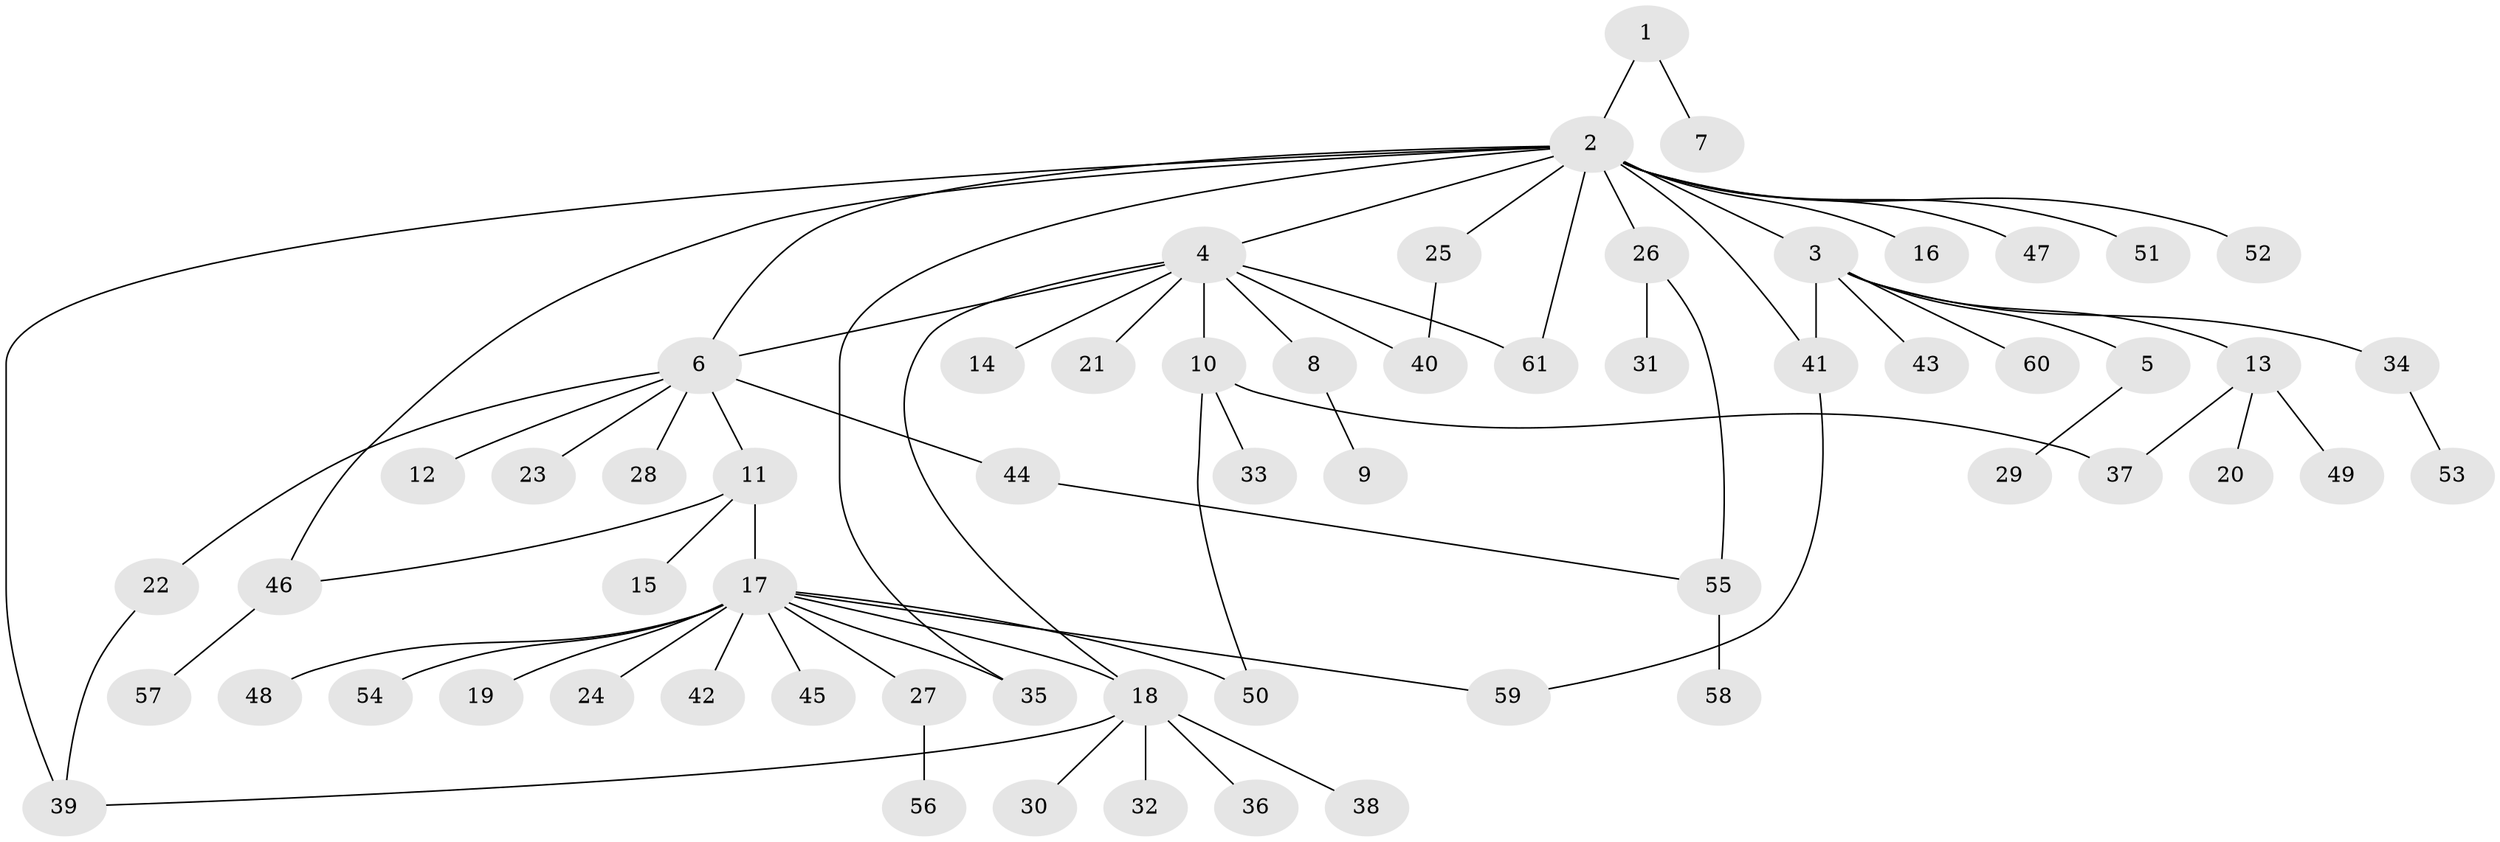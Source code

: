 // Generated by graph-tools (version 1.1) at 2025/35/03/09/25 02:35:32]
// undirected, 61 vertices, 73 edges
graph export_dot {
graph [start="1"]
  node [color=gray90,style=filled];
  1;
  2;
  3;
  4;
  5;
  6;
  7;
  8;
  9;
  10;
  11;
  12;
  13;
  14;
  15;
  16;
  17;
  18;
  19;
  20;
  21;
  22;
  23;
  24;
  25;
  26;
  27;
  28;
  29;
  30;
  31;
  32;
  33;
  34;
  35;
  36;
  37;
  38;
  39;
  40;
  41;
  42;
  43;
  44;
  45;
  46;
  47;
  48;
  49;
  50;
  51;
  52;
  53;
  54;
  55;
  56;
  57;
  58;
  59;
  60;
  61;
  1 -- 2;
  1 -- 7;
  2 -- 3;
  2 -- 4;
  2 -- 6;
  2 -- 16;
  2 -- 25;
  2 -- 26;
  2 -- 35;
  2 -- 39;
  2 -- 41;
  2 -- 46;
  2 -- 47;
  2 -- 51;
  2 -- 52;
  2 -- 61;
  3 -- 5;
  3 -- 13;
  3 -- 34;
  3 -- 41;
  3 -- 43;
  3 -- 60;
  4 -- 6;
  4 -- 8;
  4 -- 10;
  4 -- 14;
  4 -- 18;
  4 -- 21;
  4 -- 40;
  4 -- 61;
  5 -- 29;
  6 -- 11;
  6 -- 12;
  6 -- 22;
  6 -- 23;
  6 -- 28;
  6 -- 44;
  8 -- 9;
  10 -- 33;
  10 -- 37;
  10 -- 50;
  11 -- 15;
  11 -- 17;
  11 -- 46;
  13 -- 20;
  13 -- 37;
  13 -- 49;
  17 -- 18;
  17 -- 19;
  17 -- 24;
  17 -- 27;
  17 -- 35;
  17 -- 42;
  17 -- 45;
  17 -- 48;
  17 -- 50;
  17 -- 54;
  17 -- 59;
  18 -- 30;
  18 -- 32;
  18 -- 36;
  18 -- 38;
  18 -- 39;
  22 -- 39;
  25 -- 40;
  26 -- 31;
  26 -- 55;
  27 -- 56;
  34 -- 53;
  41 -- 59;
  44 -- 55;
  46 -- 57;
  55 -- 58;
}
